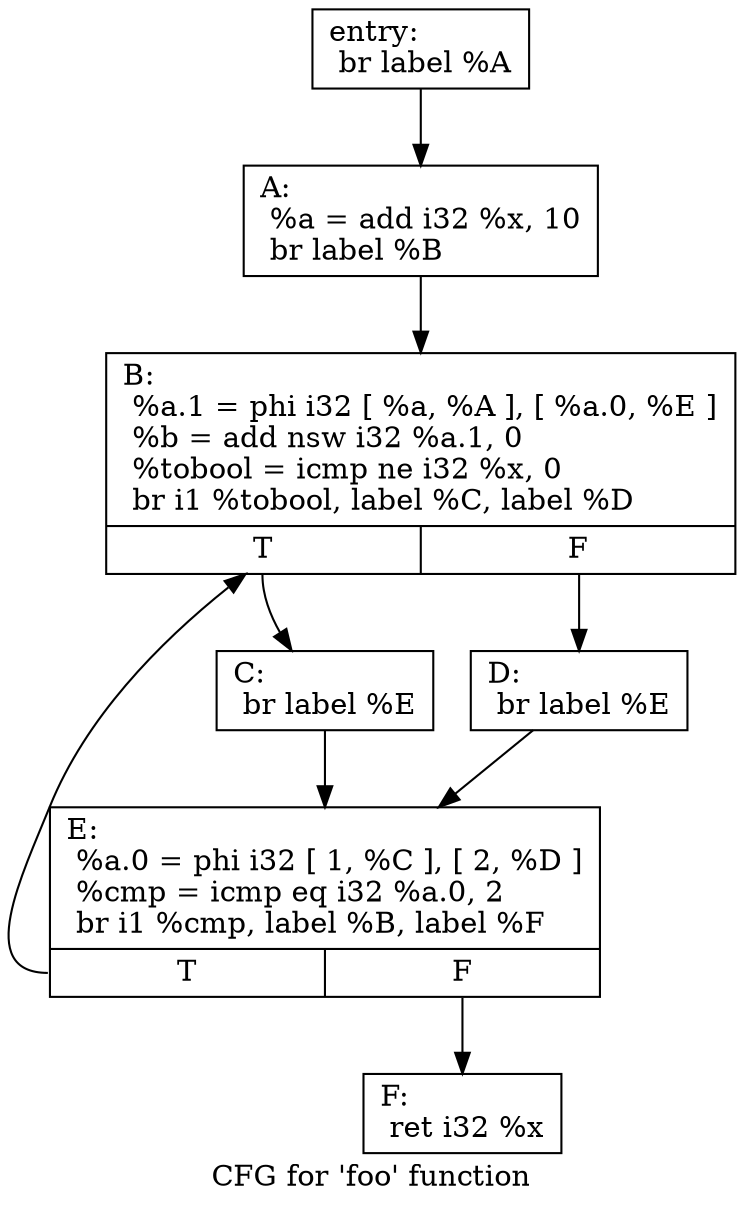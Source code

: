 digraph "CFG for 'foo' function" {
	label="CFG for 'foo' function";

	Node0x55783a41df50 [shape=record,label="{entry:\l  br label %A\l}"];
	Node0x55783a41df50 -> Node0x55783a41e000;
	Node0x55783a41e000 [shape=record,label="{A:                                                \l  %a = add i32 %x, 10\l  br label %B\l}"];
	Node0x55783a41e000 -> Node0x55783a41e7a0;
	Node0x55783a41e7a0 [shape=record,label="{B:                                                \l  %a.1 = phi i32 [ %a, %A ], [ %a.0, %E ]\l  %b = add nsw i32 %a.1, 0\l  %tobool = icmp ne i32 %x, 0\l  br i1 %tobool, label %C, label %D\l|{<s0>T|<s1>F}}"];
	Node0x55783a41e7a0:s0 -> Node0x55783a41ebf0;
	Node0x55783a41e7a0:s1 -> Node0x55783a41ecc0;
	Node0x55783a41ebf0 [shape=record,label="{C:                                                \l  br label %E\l}"];
	Node0x55783a41ebf0 -> Node0x55783a41e8d0;
	Node0x55783a41ecc0 [shape=record,label="{D:                                                \l  br label %E\l}"];
	Node0x55783a41ecc0 -> Node0x55783a41e8d0;
	Node0x55783a41e8d0 [shape=record,label="{E:                                                \l  %a.0 = phi i32 [ 1, %C ], [ 2, %D ]\l  %cmp = icmp eq i32 %a.0, 2\l  br i1 %cmp, label %B, label %F\l|{<s0>T|<s1>F}}"];
	Node0x55783a41e8d0:s0 -> Node0x55783a41e7a0;
	Node0x55783a41e8d0:s1 -> Node0x55783a41f130;
	Node0x55783a41f130 [shape=record,label="{F:                                                \l  ret i32 %x\l}"];
}
